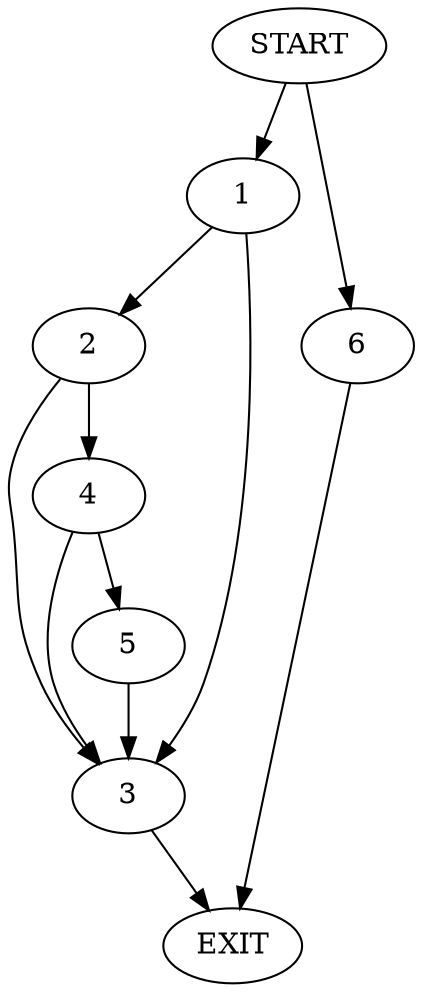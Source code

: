 digraph {
0 [label="START"]
7 [label="EXIT"]
0 -> 1
1 -> 2
1 -> 3
2 -> 3
2 -> 4
3 -> 7
4 -> 3
4 -> 5
5 -> 3
0 -> 6
6 -> 7
}

